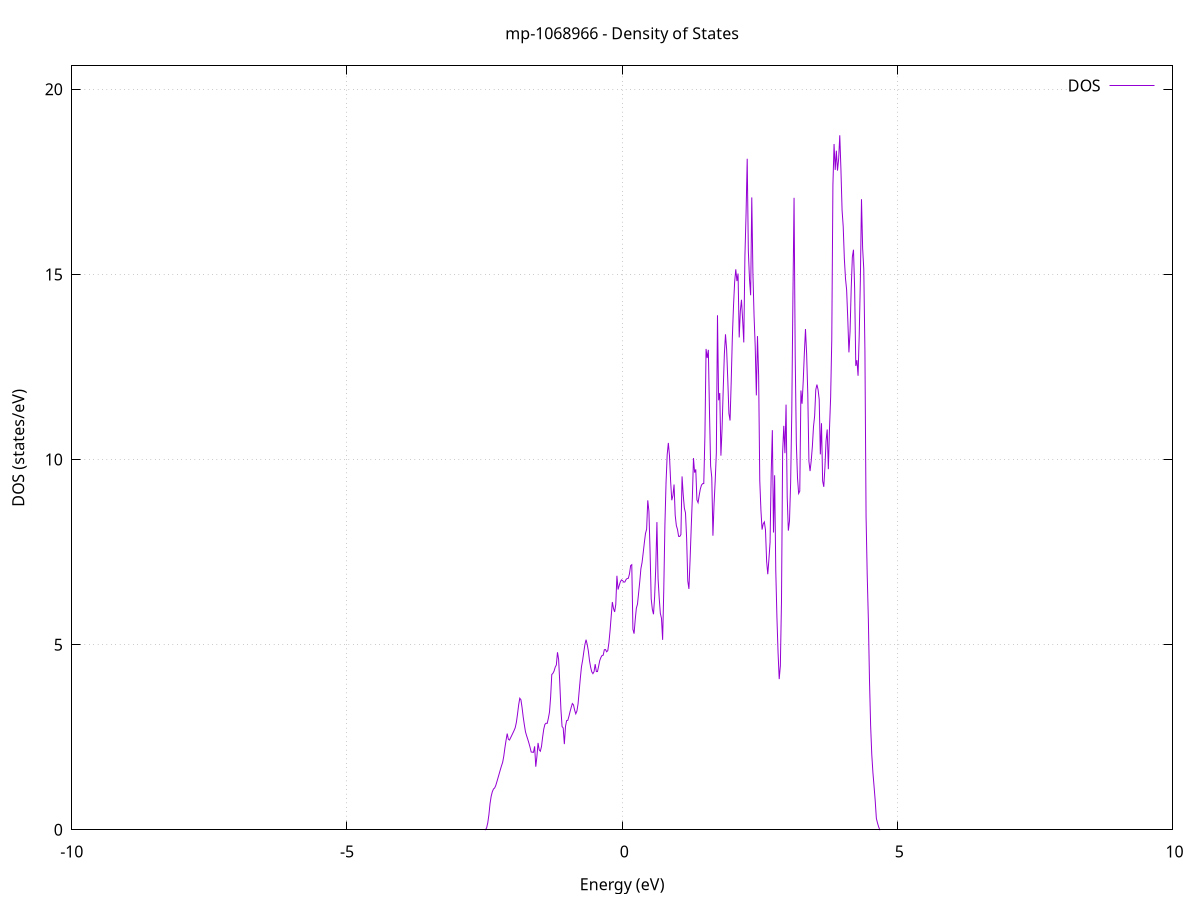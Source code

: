 set title 'mp-1068966 - Density of States'
set xlabel 'Energy (eV)'
set ylabel 'DOS (states/eV)'
set grid
set xrange [-10:10]
set yrange [0:20.632]
set xzeroaxis lt -1
set terminal png size 800,600
set output 'mp-1068966_dos_gnuplot.png'
plot '-' using 1:2 with lines title 'DOS'
-34.961700 0.000000
-34.940900 0.000000
-34.920200 0.000000
-34.899400 0.000000
-34.878600 0.000000
-34.857900 0.000000
-34.837100 0.000000
-34.816300 0.000000
-34.795600 0.000000
-34.774800 0.000000
-34.754000 0.000000
-34.733300 0.000000
-34.712500 0.000000
-34.691700 0.000000
-34.671000 0.000000
-34.650200 0.000000
-34.629400 0.000000
-34.608700 0.000000
-34.587900 0.000000
-34.567100 0.000000
-34.546400 0.000000
-34.525600 0.000000
-34.504800 0.000000
-34.484100 0.000000
-34.463300 0.000000
-34.442500 0.000000
-34.421800 0.000000
-34.401000 0.000000
-34.380200 0.000000
-34.359500 0.000000
-34.338700 0.000000
-34.317900 0.000000
-34.297200 0.000000
-34.276400 0.000000
-34.255600 0.000000
-34.234900 0.000000
-34.214100 0.000000
-34.193300 0.000000
-34.172600 0.000000
-34.151800 0.000000
-34.131000 0.000000
-34.110300 0.000000
-34.089500 0.000000
-34.068700 0.000000
-34.048000 0.000000
-34.027200 0.000000
-34.006400 0.000000
-33.985700 0.000000
-33.964900 0.000000
-33.944100 0.000000
-33.923400 0.000000
-33.902600 0.000000
-33.881800 0.000000
-33.861100 0.000000
-33.840300 0.000000
-33.819500 0.000000
-33.798800 0.000000
-33.778000 0.000000
-33.757200 0.000000
-33.736500 0.000000
-33.715700 0.000000
-33.694900 0.000000
-33.674200 0.000000
-33.653400 0.000000
-33.632600 0.000000
-33.611900 0.000000
-33.591100 0.000000
-33.570300 0.000000
-33.549600 0.000000
-33.528800 0.000000
-33.508000 0.000000
-33.487300 0.000000
-33.466500 0.000000
-33.445700 0.000000
-33.425000 0.000000
-33.404200 0.000000
-33.383500 0.000000
-33.362700 0.000000
-33.341900 0.000000
-33.321200 0.000000
-33.300400 0.000000
-33.279600 0.000000
-33.258900 0.000000
-33.238100 0.000000
-33.217300 0.000000
-33.196600 0.000000
-33.175800 0.000000
-33.155000 0.000000
-33.134300 0.000000
-33.113500 0.000000
-33.092700 0.000000
-33.072000 1117.664500
-33.051200 0.000000
-33.030400 0.000000
-33.009700 0.000000
-32.988900 0.000000
-32.968100 0.000000
-32.947400 0.000000
-32.926600 0.000000
-32.905800 0.000000
-32.885100 0.000000
-32.864300 0.000000
-32.843500 0.000000
-32.822800 0.000000
-32.802000 0.000000
-32.781200 0.000000
-32.760500 0.000000
-32.739700 0.000000
-32.718900 0.000000
-32.698200 0.000000
-32.677400 0.000000
-32.656600 0.000000
-32.635900 0.000000
-32.615100 0.000000
-32.594300 0.000000
-32.573600 0.000000
-32.552800 0.000000
-32.532000 0.000000
-32.511300 0.000000
-32.490500 0.000000
-32.469700 0.000000
-32.449000 0.000000
-32.428200 0.000000
-32.407400 0.000000
-32.386700 0.000000
-32.365900 0.000000
-32.345100 0.000000
-32.324400 0.000000
-32.303600 0.000000
-32.282800 0.000000
-32.262100 0.000000
-32.241300 0.000000
-32.220500 0.000000
-32.199800 0.000000
-32.179000 0.000000
-32.158200 0.000000
-32.137500 0.000000
-32.116700 0.000000
-32.095900 0.000000
-32.075200 0.000000
-32.054400 0.000000
-32.033600 0.000000
-32.012900 0.000000
-31.992100 0.000000
-31.971300 0.000000
-31.950600 0.000000
-31.929800 0.000000
-31.909000 0.000000
-31.888300 0.000000
-31.867500 0.000000
-31.846700 0.000000
-31.826000 0.000000
-31.805200 0.000000
-31.784400 0.000000
-31.763700 0.000000
-31.742900 0.000000
-31.722100 0.000000
-31.701400 0.000000
-31.680600 0.000000
-31.659800 0.000000
-31.639100 0.000000
-31.618300 0.000000
-31.597500 0.000000
-31.576800 0.000000
-31.556000 0.000000
-31.535200 0.000000
-31.514500 0.000000
-31.493700 0.000000
-31.472900 0.000000
-31.452200 0.000000
-31.431400 0.000000
-31.410600 0.000000
-31.389900 0.000000
-31.369100 0.000000
-31.348300 0.000000
-31.327600 0.000000
-31.306800 0.000000
-31.286000 0.000000
-31.265300 0.000000
-31.244500 0.000000
-31.223800 0.000000
-31.203000 0.000000
-31.182200 0.000000
-31.161500 0.000000
-31.140700 0.000000
-31.119900 0.000000
-31.099200 0.000000
-31.078400 0.000000
-31.057600 0.000000
-31.036900 0.000000
-31.016100 0.000000
-30.995300 0.000000
-30.974600 0.000000
-30.953800 0.000000
-30.933000 0.000000
-30.912300 0.000000
-30.891500 0.000000
-30.870700 0.000000
-30.850000 0.000000
-30.829200 0.000000
-30.808400 0.000000
-30.787700 0.000000
-30.766900 0.000000
-30.746100 0.000000
-30.725400 0.000000
-30.704600 0.000000
-30.683800 0.000000
-30.663100 0.000000
-30.642300 0.000000
-30.621500 0.000000
-30.600800 0.000000
-30.580000 0.000000
-30.559200 0.000000
-30.538500 0.000000
-30.517700 0.000000
-30.496900 0.000000
-30.476200 0.000000
-30.455400 0.000000
-30.434600 0.000000
-30.413900 0.000000
-30.393100 0.000000
-30.372300 0.000000
-30.351600 0.000000
-30.330800 0.000000
-30.310000 0.000000
-30.289300 0.000000
-30.268500 0.000000
-30.247700 0.000000
-30.227000 0.000000
-30.206200 0.000000
-30.185400 0.000000
-30.164700 0.000000
-30.143900 0.000000
-30.123100 0.000000
-30.102400 0.000000
-30.081600 0.000000
-30.060800 0.000000
-30.040100 0.000000
-30.019300 0.000000
-29.998500 0.000000
-29.977800 0.000000
-29.957000 0.000000
-29.936200 0.000000
-29.915500 0.000000
-29.894700 0.000000
-29.873900 0.000000
-29.853200 0.000000
-29.832400 0.000000
-29.811600 0.000000
-29.790900 0.000000
-29.770100 0.000000
-29.749300 0.000000
-29.728600 0.000000
-29.707800 0.000000
-29.687000 0.000000
-29.666300 0.000000
-29.645500 0.000000
-29.624700 0.000000
-29.604000 0.000000
-29.583200 0.000000
-29.562400 0.000000
-29.541700 0.000000
-29.520900 0.000000
-29.500100 0.000000
-29.479400 0.000000
-29.458600 0.000000
-29.437800 0.000000
-29.417100 0.000000
-29.396300 0.000000
-29.375500 0.000000
-29.354800 0.000000
-29.334000 0.000000
-29.313200 0.000000
-29.292500 0.000000
-29.271700 0.000000
-29.250900 0.000000
-29.230200 0.000000
-29.209400 0.000000
-29.188600 0.000000
-29.167900 0.000000
-29.147100 0.000000
-29.126400 0.000000
-29.105600 0.000000
-29.084800 0.000000
-29.064100 0.000000
-29.043300 0.000000
-29.022500 0.000000
-29.001800 0.000000
-28.981000 0.000000
-28.960200 0.000000
-28.939500 0.000000
-28.918700 0.000000
-28.897900 0.000000
-28.877200 0.000000
-28.856400 0.000000
-28.835600 0.000000
-28.814900 0.000000
-28.794100 0.000000
-28.773300 0.000000
-28.752600 0.000000
-28.731800 0.000000
-28.711000 0.000000
-28.690300 0.000000
-28.669500 0.000000
-28.648700 0.000000
-28.628000 0.000000
-28.607200 0.000000
-28.586400 0.000000
-28.565700 0.000000
-28.544900 0.000000
-28.524100 0.000000
-28.503400 0.000000
-28.482600 0.000000
-28.461800 0.000000
-28.441100 0.000000
-28.420300 0.000000
-28.399500 0.000000
-28.378800 0.000000
-28.358000 0.000000
-28.337200 0.000000
-28.316500 0.000000
-28.295700 0.000000
-28.274900 0.000000
-28.254200 0.000000
-28.233400 0.000000
-28.212600 0.000000
-28.191900 0.000000
-28.171100 0.000000
-28.150300 0.000000
-28.129600 0.000000
-28.108800 0.000000
-28.088000 0.000000
-28.067300 0.000000
-28.046500 0.000000
-28.025700 0.000000
-28.005000 0.000000
-27.984200 0.000000
-27.963400 0.000000
-27.942700 0.000000
-27.921900 0.000000
-27.901100 0.000000
-27.880400 0.000000
-27.859600 0.000000
-27.838800 0.000000
-27.818100 0.000000
-27.797300 0.000000
-27.776500 0.000000
-27.755800 0.000000
-27.735000 0.000000
-27.714200 0.000000
-27.693500 0.000000
-27.672700 0.000000
-27.651900 0.000000
-27.631200 0.000000
-27.610400 0.000000
-27.589600 0.000000
-27.568900 0.000000
-27.548100 0.000000
-27.527300 0.000000
-27.506600 0.000000
-27.485800 0.000000
-27.465000 0.000000
-27.444300 0.000000
-27.423500 0.000000
-27.402700 0.000000
-27.382000 0.000000
-27.361200 0.000000
-27.340400 0.000000
-27.319700 0.000000
-27.298900 0.000000
-27.278100 0.000000
-27.257400 0.000000
-27.236600 0.000000
-27.215800 0.000000
-27.195100 0.000000
-27.174300 0.000000
-27.153500 0.000000
-27.132800 0.000000
-27.112000 0.000000
-27.091200 0.000000
-27.070500 0.000000
-27.049700 0.000000
-27.028900 0.000000
-27.008200 0.000000
-26.987400 0.000000
-26.966700 0.000000
-26.945900 0.000000
-26.925100 0.000000
-26.904400 0.000000
-26.883600 0.000000
-26.862800 0.000000
-26.842100 0.000000
-26.821300 0.000000
-26.800500 0.000000
-26.779800 0.000000
-26.759000 0.000000
-26.738200 0.000000
-26.717500 0.000000
-26.696700 0.000000
-26.675900 0.000000
-26.655200 0.000000
-26.634400 0.000000
-26.613600 0.000000
-26.592900 0.000000
-26.572100 0.000000
-26.551300 0.000000
-26.530600 0.000000
-26.509800 0.000000
-26.489000 0.000000
-26.468300 0.000000
-26.447500 0.000000
-26.426700 0.000000
-26.406000 0.000000
-26.385200 0.000000
-26.364400 0.000000
-26.343700 0.000000
-26.322900 0.000000
-26.302100 0.000000
-26.281400 0.000000
-26.260600 0.000000
-26.239800 0.000000
-26.219100 0.000000
-26.198300 0.000000
-26.177500 0.000000
-26.156800 0.000000
-26.136000 0.000000
-26.115200 0.000000
-26.094500 0.000000
-26.073700 0.000000
-26.052900 0.000000
-26.032200 0.000000
-26.011400 0.000000
-25.990600 0.000000
-25.969900 0.000000
-25.949100 0.000000
-25.928300 0.000000
-25.907600 0.000000
-25.886800 0.000000
-25.866000 0.000000
-25.845300 0.000000
-25.824500 0.000000
-25.803700 0.000000
-25.783000 0.000000
-25.762200 0.000000
-25.741400 0.000000
-25.720700 0.000000
-25.699900 0.000000
-25.679100 0.000000
-25.658400 0.000000
-25.637600 0.000000
-25.616800 0.000000
-25.596100 0.000000
-25.575300 0.000000
-25.554500 0.000000
-25.533800 0.000000
-25.513000 0.000000
-25.492200 0.000000
-25.471500 0.000000
-25.450700 0.000000
-25.429900 0.000000
-25.409200 0.000000
-25.388400 0.000000
-25.367600 0.000000
-25.346900 0.000000
-25.326100 0.000000
-25.305300 0.000000
-25.284600 0.000000
-25.263800 0.000000
-25.243000 0.000000
-25.222300 0.000000
-25.201500 0.000000
-25.180700 0.000000
-25.160000 0.000000
-25.139200 0.000000
-25.118400 0.000000
-25.097700 0.000000
-25.076900 0.000000
-25.056100 0.000000
-25.035400 0.000000
-25.014600 0.000000
-24.993800 0.000000
-24.973100 0.000000
-24.952300 0.000000
-24.931500 0.000000
-24.910800 0.000000
-24.890000 0.000000
-24.869300 0.000000
-24.848500 0.000000
-24.827700 0.000000
-24.807000 0.000000
-24.786200 0.000000
-24.765400 0.000000
-24.744700 0.000000
-24.723900 0.000000
-24.703100 0.000000
-24.682400 0.000000
-24.661600 0.000000
-24.640800 0.000000
-24.620100 0.000000
-24.599300 0.000000
-24.578500 0.000000
-24.557800 0.000000
-24.537000 0.000000
-24.516200 0.000000
-24.495500 0.000000
-24.474700 0.000000
-24.453900 0.000000
-24.433200 0.000000
-24.412400 0.000000
-24.391600 0.000000
-24.370900 0.000000
-24.350100 0.000000
-24.329300 0.000000
-24.308600 0.000000
-24.287800 0.000000
-24.267000 0.000000
-24.246300 0.000000
-24.225500 0.000000
-24.204700 0.000000
-24.184000 0.000000
-24.163200 0.000000
-24.142400 0.000000
-24.121700 0.000000
-24.100900 0.000000
-24.080100 0.000000
-24.059400 0.000000
-24.038600 0.000000
-24.017800 0.000000
-23.997100 0.000000
-23.976300 0.000000
-23.955500 0.000000
-23.934800 0.000000
-23.914000 0.000000
-23.893200 0.000000
-23.872500 0.000000
-23.851700 0.000000
-23.830900 0.000000
-23.810200 0.000000
-23.789400 0.000000
-23.768600 0.000000
-23.747900 0.000000
-23.727100 0.000000
-23.706300 0.000000
-23.685600 0.000000
-23.664800 0.000000
-23.644000 0.000000
-23.623300 0.000000
-23.602500 0.000000
-23.581700 0.000000
-23.561000 0.000000
-23.540200 0.000000
-23.519400 0.000000
-23.498700 0.000000
-23.477900 0.000000
-23.457100 0.000000
-23.436400 0.000000
-23.415600 0.000000
-23.394800 0.000000
-23.374100 0.000000
-23.353300 0.000000
-23.332500 0.000000
-23.311800 0.000000
-23.291000 0.000000
-23.270200 0.000000
-23.249500 0.000000
-23.228700 0.000000
-23.207900 0.000000
-23.187200 0.000000
-23.166400 0.000000
-23.145600 0.000000
-23.124900 0.000000
-23.104100 0.000000
-23.083300 0.000000
-23.062600 0.000000
-23.041800 0.000000
-23.021000 0.000000
-23.000300 0.000000
-22.979500 0.000000
-22.958700 0.000000
-22.938000 0.000000
-22.917200 0.000000
-22.896400 0.000000
-22.875700 0.000000
-22.854900 0.000000
-22.834100 0.000000
-22.813400 0.000000
-22.792600 0.000000
-22.771900 0.000000
-22.751100 0.000000
-22.730300 0.000000
-22.709600 0.000000
-22.688800 0.000000
-22.668000 0.000000
-22.647300 0.000000
-22.626500 0.000000
-22.605700 0.000000
-22.585000 0.000000
-22.564200 0.000000
-22.543400 0.000000
-22.522700 0.000000
-22.501900 0.000000
-22.481100 0.000000
-22.460400 0.000000
-22.439600 0.000000
-22.418800 0.000000
-22.398100 0.000000
-22.377300 0.000000
-22.356500 0.000000
-22.335800 0.000000
-22.315000 0.000000
-22.294200 0.000000
-22.273500 0.000000
-22.252700 0.000000
-22.231900 0.000000
-22.211200 0.000000
-22.190400 0.000000
-22.169600 0.000000
-22.148900 0.000000
-22.128100 0.000000
-22.107300 0.000000
-22.086600 0.000000
-22.065800 0.000000
-22.045000 0.000000
-22.024300 0.000000
-22.003500 0.000000
-21.982700 0.000000
-21.962000 0.000000
-21.941200 0.000000
-21.920400 0.000000
-21.899700 0.000000
-21.878900 0.000000
-21.858100 0.000000
-21.837400 0.000000
-21.816600 0.000000
-21.795800 0.000000
-21.775100 0.000000
-21.754300 0.000000
-21.733500 0.000000
-21.712800 0.000000
-21.692000 0.000000
-21.671200 0.000000
-21.650500 0.000000
-21.629700 0.000000
-21.608900 0.000000
-21.588200 0.000000
-21.567400 0.000000
-21.546600 0.000000
-21.525900 0.000000
-21.505100 0.000000
-21.484300 0.000000
-21.463600 0.000000
-21.442800 0.000000
-21.422000 0.000000
-21.401300 0.000000
-21.380500 0.000000
-21.359700 0.000000
-21.339000 0.000000
-21.318200 0.000000
-21.297400 0.000000
-21.276700 0.000000
-21.255900 0.000000
-21.235100 0.000000
-21.214400 0.000000
-21.193600 0.000000
-21.172800 0.000000
-21.152100 0.000000
-21.131300 0.000000
-21.110500 0.000000
-21.089800 0.000000
-21.069000 0.000000
-21.048200 0.000000
-21.027500 0.000000
-21.006700 0.000000
-20.985900 0.000000
-20.965200 0.000000
-20.944400 0.000000
-20.923600 0.000000
-20.902900 0.000000
-20.882100 0.000000
-20.861300 0.000000
-20.840600 0.000000
-20.819800 0.000000
-20.799000 0.000000
-20.778300 0.000000
-20.757500 0.000000
-20.736700 0.000000
-20.716000 0.000000
-20.695200 0.000000
-20.674400 0.000000
-20.653700 0.000000
-20.632900 0.000000
-20.612200 0.000000
-20.591400 0.000000
-20.570600 0.000000
-20.549900 0.000000
-20.529100 0.000000
-20.508300 0.000000
-20.487600 0.000000
-20.466800 0.000000
-20.446000 0.000000
-20.425300 0.000000
-20.404500 0.000000
-20.383700 0.000000
-20.363000 0.000000
-20.342200 0.000000
-20.321400 0.000000
-20.300700 0.000000
-20.279900 0.000000
-20.259100 0.000000
-20.238400 0.000000
-20.217600 0.000000
-20.196800 0.000000
-20.176100 0.000000
-20.155300 0.000000
-20.134500 0.000000
-20.113800 0.000000
-20.093000 0.000000
-20.072200 0.000000
-20.051500 0.000000
-20.030700 0.000000
-20.009900 0.000000
-19.989200 0.000000
-19.968400 0.000000
-19.947600 0.000000
-19.926900 0.000000
-19.906100 0.000000
-19.885300 0.000000
-19.864600 0.000000
-19.843800 0.000000
-19.823000 0.000000
-19.802300 0.000000
-19.781500 0.000000
-19.760700 0.000000
-19.740000 0.000000
-19.719200 0.000000
-19.698400 0.000000
-19.677700 0.000000
-19.656900 0.000000
-19.636100 0.000000
-19.615400 0.000000
-19.594600 0.000000
-19.573800 0.000000
-19.553100 0.000000
-19.532300 0.000000
-19.511500 0.000000
-19.490800 0.000000
-19.470000 0.000000
-19.449200 0.000000
-19.428500 0.000000
-19.407700 0.000000
-19.386900 0.000000
-19.366200 0.000000
-19.345400 0.000000
-19.324600 0.000000
-19.303900 0.000000
-19.283100 0.000000
-19.262300 0.000000
-19.241600 0.000000
-19.220800 0.000000
-19.200000 0.000000
-19.179300 0.000000
-19.158500 0.000000
-19.137700 0.000000
-19.117000 0.000000
-19.096200 0.000000
-19.075400 0.000000
-19.054700 0.000000
-19.033900 0.000000
-19.013100 0.000000
-18.992400 0.000000
-18.971600 0.000000
-18.950800 0.000000
-18.930100 0.000000
-18.909300 0.000000
-18.888500 0.000000
-18.867800 0.000000
-18.847000 0.000000
-18.826200 0.000000
-18.805500 0.000000
-18.784700 0.000000
-18.763900 0.000000
-18.743200 0.000000
-18.722400 0.000000
-18.701600 0.000000
-18.680900 0.000000
-18.660100 0.000000
-18.639300 0.000000
-18.618600 0.000000
-18.597800 0.000000
-18.577000 0.000000
-18.556300 0.000000
-18.535500 0.000000
-18.514800 0.000000
-18.494000 0.000000
-18.473200 0.000000
-18.452500 0.000000
-18.431700 0.000000
-18.410900 0.000000
-18.390200 0.000000
-18.369400 0.000000
-18.348600 0.000000
-18.327900 0.000000
-18.307100 0.000000
-18.286300 0.000000
-18.265600 0.000000
-18.244800 0.000000
-18.224000 0.000000
-18.203300 0.000000
-18.182500 0.000000
-18.161700 0.000000
-18.141000 0.000000
-18.120200 0.000000
-18.099400 0.000000
-18.078700 0.000000
-18.057900 0.000000
-18.037100 0.000000
-18.016400 0.000000
-17.995600 0.000000
-17.974800 0.000000
-17.954100 0.000000
-17.933300 0.000000
-17.912500 0.000000
-17.891800 0.000000
-17.871000 0.000000
-17.850200 0.000000
-17.829500 0.000000
-17.808700 0.000000
-17.787900 0.000000
-17.767200 0.000000
-17.746400 0.000000
-17.725600 0.000000
-17.704900 0.000000
-17.684100 0.000000
-17.663300 0.000000
-17.642600 0.000000
-17.621800 0.000000
-17.601000 0.000000
-17.580300 0.000000
-17.559500 0.000000
-17.538700 0.000000
-17.518000 0.000000
-17.497200 0.000000
-17.476400 0.000000
-17.455700 0.000000
-17.434900 0.000000
-17.414100 0.000000
-17.393400 0.000000
-17.372600 0.000000
-17.351800 0.000000
-17.331100 0.000000
-17.310300 0.000000
-17.289500 0.000000
-17.268800 0.000000
-17.248000 0.000000
-17.227200 0.000000
-17.206500 0.000000
-17.185700 0.000000
-17.164900 0.000000
-17.144200 0.000000
-17.123400 0.000000
-17.102600 0.000000
-17.081900 0.000000
-17.061100 0.000000
-17.040300 0.000000
-17.019600 0.000000
-16.998800 0.000000
-16.978000 0.000000
-16.957300 0.000000
-16.936500 0.000000
-16.915700 0.000000
-16.895000 0.000000
-16.874200 0.000000
-16.853400 0.000000
-16.832700 0.000000
-16.811900 0.000000
-16.791100 0.000000
-16.770400 0.000000
-16.749600 0.000000
-16.728800 0.000000
-16.708100 0.000000
-16.687300 0.000000
-16.666500 0.000000
-16.645800 0.000000
-16.625000 134.107000
-16.604200 296.123100
-16.583500 483.438800
-16.562700 303.574200
-16.541900 0.000000
-16.521200 0.000000
-16.500400 0.000000
-16.479600 0.000000
-16.458900 0.000000
-16.438100 0.000000
-16.417300 0.000000
-16.396600 0.000000
-16.375800 0.000000
-16.355100 0.000000
-16.334300 0.000000
-16.313500 0.000000
-16.292800 0.000000
-16.272000 0.000000
-16.251200 0.000000
-16.230500 0.000000
-16.209700 0.000000
-16.188900 0.000000
-16.168200 0.000000
-16.147400 0.000000
-16.126600 0.000000
-16.105900 0.000000
-16.085100 0.000000
-16.064300 0.000000
-16.043600 0.000000
-16.022800 0.000000
-16.002000 0.000000
-15.981300 0.000000
-15.960500 0.000000
-15.939700 0.000000
-15.919000 0.000000
-15.898200 0.000000
-15.877400 0.000000
-15.856700 0.000000
-15.835900 0.000000
-15.815100 0.000000
-15.794400 0.000000
-15.773600 0.000000
-15.752800 0.000000
-15.732100 0.000000
-15.711300 0.000000
-15.690500 0.000000
-15.669800 0.000000
-15.649000 0.000000
-15.628200 0.000000
-15.607500 0.000000
-15.586700 0.000000
-15.565900 0.000000
-15.545200 0.000000
-15.524400 0.000000
-15.503600 0.000000
-15.482900 0.000000
-15.462100 0.000000
-15.441300 0.000000
-15.420600 0.000000
-15.399800 0.000000
-15.379000 0.000000
-15.358300 0.000000
-15.337500 0.000000
-15.316700 0.000000
-15.296000 0.000000
-15.275200 0.000000
-15.254400 0.000000
-15.233700 0.000000
-15.212900 0.000000
-15.192100 0.000000
-15.171400 0.000000
-15.150600 0.000000
-15.129800 0.000000
-15.109100 0.000000
-15.088300 0.000000
-15.067500 0.000000
-15.046800 0.000000
-15.026000 0.000000
-15.005200 0.000000
-14.984500 0.000000
-14.963700 0.000000
-14.942900 0.000000
-14.922200 0.000000
-14.901400 0.000000
-14.880600 0.000000
-14.859900 0.000000
-14.839100 0.000000
-14.818300 0.000000
-14.797600 0.000000
-14.776800 0.000000
-14.756000 0.000000
-14.735300 0.000000
-14.714500 0.000000
-14.693700 0.000000
-14.673000 0.000000
-14.652200 0.000000
-14.631400 0.000000
-14.610700 0.000000
-14.589900 0.000000
-14.569100 0.000000
-14.548400 0.000000
-14.527600 0.000000
-14.506800 0.000000
-14.486100 0.000000
-14.465300 0.000000
-14.444500 0.000000
-14.423800 0.000000
-14.403000 0.000000
-14.382200 0.000000
-14.361500 0.000000
-14.340700 0.000000
-14.319900 0.000000
-14.299200 0.000000
-14.278400 0.000000
-14.257700 0.000000
-14.236900 0.000000
-14.216100 0.000000
-14.195400 0.000000
-14.174600 0.000000
-14.153800 0.000000
-14.133100 0.000000
-14.112300 0.000000
-14.091500 0.000000
-14.070800 0.000000
-14.050000 0.000000
-14.029200 0.000000
-14.008500 0.000000
-13.987700 0.000000
-13.966900 0.000000
-13.946200 0.000000
-13.925400 0.000000
-13.904600 0.000000
-13.883900 0.000000
-13.863100 0.000000
-13.842300 0.000000
-13.821600 0.000000
-13.800800 0.000000
-13.780000 0.000000
-13.759300 0.000000
-13.738500 0.000000
-13.717700 0.000000
-13.697000 0.000000
-13.676200 0.000000
-13.655400 0.000000
-13.634700 0.000000
-13.613900 0.000000
-13.593100 0.000000
-13.572400 0.000000
-13.551600 0.000000
-13.530800 0.000000
-13.510100 0.000000
-13.489300 0.000000
-13.468500 0.000000
-13.447800 0.000000
-13.427000 0.000000
-13.406200 0.000000
-13.385500 0.000000
-13.364700 0.000000
-13.343900 0.000000
-13.323200 0.000000
-13.302400 0.000000
-13.281600 0.000000
-13.260900 0.000000
-13.240100 0.000000
-13.219300 0.000000
-13.198600 0.000000
-13.177800 0.000000
-13.157000 0.000000
-13.136300 0.000000
-13.115500 0.000000
-13.094700 0.000000
-13.074000 0.000000
-13.053200 0.000000
-13.032400 0.000000
-13.011700 0.000000
-12.990900 0.000000
-12.970100 0.000000
-12.949400 0.000000
-12.928600 0.000000
-12.907800 0.000000
-12.887100 0.000000
-12.866300 0.000000
-12.845500 0.000000
-12.824800 0.000000
-12.804000 0.000000
-12.783200 0.000000
-12.762500 0.000000
-12.741700 0.000000
-12.720900 0.000000
-12.700200 0.000000
-12.679400 0.000000
-12.658600 0.000000
-12.637900 0.000000
-12.617100 0.000000
-12.596300 0.000000
-12.575600 0.000000
-12.554800 0.000000
-12.534000 0.000000
-12.513300 0.000000
-12.492500 0.000000
-12.471700 0.000000
-12.451000 0.000000
-12.430200 0.000000
-12.409400 0.000000
-12.388700 0.000000
-12.367900 0.000000
-12.347100 0.000000
-12.326400 0.000000
-12.305600 0.000000
-12.284800 0.000000
-12.264100 0.000000
-12.243300 0.000000
-12.222500 0.000000
-12.201800 0.000000
-12.181000 0.000000
-12.160300 0.000000
-12.139500 0.000000
-12.118700 0.000000
-12.098000 0.000000
-12.077200 0.000000
-12.056400 0.000000
-12.035700 0.000000
-12.014900 0.000000
-11.994100 0.000000
-11.973400 0.000000
-11.952600 0.000000
-11.931800 0.000000
-11.911100 0.000000
-11.890300 0.000000
-11.869500 0.000000
-11.848800 0.000000
-11.828000 0.000000
-11.807200 0.000000
-11.786500 0.000000
-11.765700 0.000000
-11.744900 0.000000
-11.724200 0.000000
-11.703400 0.000000
-11.682600 0.000000
-11.661900 0.000000
-11.641100 0.000000
-11.620300 0.000000
-11.599600 0.000000
-11.578800 0.000000
-11.558000 0.000000
-11.537300 0.000000
-11.516500 0.000000
-11.495700 0.000000
-11.475000 0.000000
-11.454200 0.000000
-11.433400 0.000000
-11.412700 0.000000
-11.391900 0.000000
-11.371100 0.000000
-11.350400 0.000000
-11.329600 0.000000
-11.308800 0.000000
-11.288100 0.000000
-11.267300 0.000000
-11.246500 0.000000
-11.225800 0.000000
-11.205000 0.000000
-11.184200 0.000000
-11.163500 0.000000
-11.142700 0.000000
-11.121900 0.000000
-11.101200 0.000000
-11.080400 0.000000
-11.059600 0.000000
-11.038900 0.000000
-11.018100 0.000000
-10.997300 0.000000
-10.976600 0.000000
-10.955800 0.000000
-10.935000 0.000000
-10.914300 0.000000
-10.893500 0.000000
-10.872700 0.000000
-10.852000 0.000000
-10.831200 0.000000
-10.810400 0.000000
-10.789700 0.000000
-10.768900 0.000000
-10.748100 0.000000
-10.727400 0.000000
-10.706600 0.000000
-10.685800 0.000000
-10.665100 0.000000
-10.644300 0.000000
-10.623500 0.000000
-10.602800 0.000000
-10.582000 0.000000
-10.561200 0.000000
-10.540500 0.000000
-10.519700 0.000000
-10.498900 0.000000
-10.478200 0.000000
-10.457400 0.000000
-10.436600 0.000000
-10.415900 0.000000
-10.395100 0.000000
-10.374300 0.000000
-10.353600 0.000000
-10.332800 0.000000
-10.312000 0.000000
-10.291300 0.000000
-10.270500 0.000000
-10.249700 0.000000
-10.229000 0.000000
-10.208200 0.000000
-10.187400 0.000000
-10.166700 0.000000
-10.145900 0.000000
-10.125100 0.000000
-10.104400 0.000000
-10.083600 0.000000
-10.062800 0.000000
-10.042100 0.000000
-10.021300 0.000000
-10.000600 0.000000
-9.979800 0.000000
-9.959000 0.000000
-9.938300 0.000000
-9.917500 0.000000
-9.896700 0.000000
-9.876000 0.000000
-9.855200 0.000000
-9.834400 0.000000
-9.813700 0.000000
-9.792900 0.000000
-9.772100 0.000000
-9.751400 0.000000
-9.730600 0.000000
-9.709800 0.000000
-9.689100 0.000000
-9.668300 0.000000
-9.647500 0.000000
-9.626800 0.000000
-9.606000 0.000000
-9.585200 0.000000
-9.564500 0.000000
-9.543700 0.000000
-9.522900 0.000000
-9.502200 0.000000
-9.481400 0.000000
-9.460600 0.000000
-9.439900 0.000000
-9.419100 0.000000
-9.398300 0.000000
-9.377600 0.000000
-9.356800 0.000000
-9.336000 0.000000
-9.315300 0.000000
-9.294500 0.000000
-9.273700 0.000000
-9.253000 0.000000
-9.232200 0.000000
-9.211400 0.000000
-9.190700 0.000000
-9.169900 0.000000
-9.149100 0.000000
-9.128400 0.000000
-9.107600 0.000000
-9.086800 0.000000
-9.066100 0.000000
-9.045300 0.000000
-9.024500 0.000000
-9.003800 0.000000
-8.983000 0.000000
-8.962200 0.000000
-8.941500 0.000000
-8.920700 0.000000
-8.899900 0.000000
-8.879200 0.000000
-8.858400 0.000000
-8.837600 0.000000
-8.816900 0.000000
-8.796100 0.000000
-8.775300 0.000000
-8.754600 0.000000
-8.733800 0.000000
-8.713000 0.000000
-8.692300 0.000000
-8.671500 0.000000
-8.650700 0.000000
-8.630000 0.000000
-8.609200 0.000000
-8.588400 0.000000
-8.567700 0.000000
-8.546900 0.000000
-8.526100 0.000000
-8.505400 0.000000
-8.484600 0.000000
-8.463800 0.000000
-8.443100 0.000000
-8.422300 0.000000
-8.401500 0.000000
-8.380800 0.000000
-8.360000 0.000000
-8.339200 0.000000
-8.318500 0.000000
-8.297700 0.000000
-8.276900 0.000000
-8.256200 0.000000
-8.235400 0.000000
-8.214600 0.000000
-8.193900 0.000000
-8.173100 0.000000
-8.152300 0.000000
-8.131600 0.000000
-8.110800 0.000000
-8.090000 0.000000
-8.069300 0.000000
-8.048500 0.000000
-8.027700 0.000000
-8.007000 0.000000
-7.986200 0.000000
-7.965400 0.000000
-7.944700 0.000000
-7.923900 0.000000
-7.903200 0.000000
-7.882400 0.000000
-7.861600 0.000000
-7.840900 0.000000
-7.820100 0.000000
-7.799300 0.000000
-7.778600 0.000000
-7.757800 0.000000
-7.737000 0.000000
-7.716300 0.000000
-7.695500 0.000000
-7.674700 0.000000
-7.654000 0.000000
-7.633200 0.000000
-7.612400 0.000000
-7.591700 0.000000
-7.570900 0.000000
-7.550100 0.000000
-7.529400 0.000000
-7.508600 0.000000
-7.487800 0.000000
-7.467100 0.000000
-7.446300 0.000000
-7.425500 0.000000
-7.404800 0.000000
-7.384000 0.000000
-7.363200 0.000000
-7.342500 0.000000
-7.321700 0.000000
-7.300900 0.000000
-7.280200 0.000000
-7.259400 0.000000
-7.238600 0.000000
-7.217900 0.000000
-7.197100 0.000000
-7.176300 0.000000
-7.155600 0.000000
-7.134800 0.000000
-7.114000 0.000000
-7.093300 0.000000
-7.072500 0.000000
-7.051700 0.000000
-7.031000 0.000000
-7.010200 0.000000
-6.989400 0.000000
-6.968700 0.000000
-6.947900 0.000000
-6.927100 0.000000
-6.906400 0.000000
-6.885600 0.000000
-6.864800 0.000000
-6.844100 0.000000
-6.823300 0.000000
-6.802500 0.000000
-6.781800 0.000000
-6.761000 0.000000
-6.740200 0.000000
-6.719500 0.000000
-6.698700 0.000000
-6.677900 0.000000
-6.657200 0.000000
-6.636400 0.000000
-6.615600 0.000000
-6.594900 0.000000
-6.574100 0.000000
-6.553300 0.000000
-6.532600 0.000000
-6.511800 0.000000
-6.491000 0.000000
-6.470300 0.000000
-6.449500 0.000000
-6.428700 0.000000
-6.408000 0.000000
-6.387200 0.000000
-6.366400 0.000000
-6.345700 0.000000
-6.324900 0.000000
-6.304100 0.000000
-6.283400 0.000000
-6.262600 0.000000
-6.241800 0.000000
-6.221100 0.000000
-6.200300 0.000000
-6.179500 0.000000
-6.158800 0.000000
-6.138000 0.000000
-6.117200 0.000000
-6.096500 0.000000
-6.075700 0.000000
-6.054900 0.000000
-6.034200 0.000000
-6.013400 0.000000
-5.992600 0.000000
-5.971900 0.000000
-5.951100 0.000000
-5.930300 0.000000
-5.909600 0.000000
-5.888800 0.000000
-5.868000 0.000000
-5.847300 0.000000
-5.826500 0.000000
-5.805700 0.000000
-5.785000 0.000000
-5.764200 0.000000
-5.743500 0.000000
-5.722700 0.000000
-5.701900 0.000000
-5.681200 0.000000
-5.660400 0.000000
-5.639600 0.000000
-5.618900 0.000000
-5.598100 0.000000
-5.577300 0.000000
-5.556600 0.000000
-5.535800 0.000000
-5.515000 0.000000
-5.494300 0.000000
-5.473500 0.000000
-5.452700 0.000000
-5.432000 0.000000
-5.411200 0.000000
-5.390400 0.000000
-5.369700 0.000000
-5.348900 0.000000
-5.328100 0.000000
-5.307400 0.000000
-5.286600 0.000000
-5.265800 0.000000
-5.245100 0.000000
-5.224300 0.000000
-5.203500 0.000000
-5.182800 0.000000
-5.162000 0.000000
-5.141200 0.000000
-5.120500 0.000000
-5.099700 0.000000
-5.078900 0.000000
-5.058200 0.000000
-5.037400 0.000000
-5.016600 0.000000
-4.995900 0.000000
-4.975100 0.000000
-4.954300 0.000000
-4.933600 0.000000
-4.912800 0.000000
-4.892000 0.000000
-4.871300 0.000000
-4.850500 0.000000
-4.829700 0.000000
-4.809000 0.000000
-4.788200 0.000000
-4.767400 0.000000
-4.746700 0.000000
-4.725900 0.000000
-4.705100 0.000000
-4.684400 0.000000
-4.663600 0.000000
-4.642800 0.000000
-4.622100 0.000000
-4.601300 0.000000
-4.580500 0.000000
-4.559800 0.000000
-4.539000 0.000000
-4.518200 0.000000
-4.497500 0.000000
-4.476700 0.000000
-4.455900 0.000000
-4.435200 0.000000
-4.414400 0.000000
-4.393600 0.000000
-4.372900 0.000000
-4.352100 0.000000
-4.331300 0.000000
-4.310600 0.000000
-4.289800 0.000000
-4.269000 0.000000
-4.248300 0.000000
-4.227500 0.000000
-4.206700 0.000000
-4.186000 0.000000
-4.165200 0.000000
-4.144400 0.000000
-4.123700 0.000000
-4.102900 0.000000
-4.082100 0.000000
-4.061400 0.000000
-4.040600 0.000000
-4.019800 0.000000
-3.999100 0.000000
-3.978300 0.000000
-3.957500 0.000000
-3.936800 0.000000
-3.916000 0.000000
-3.895200 0.000000
-3.874500 0.000000
-3.853700 0.000000
-3.832900 0.000000
-3.812200 0.000000
-3.791400 0.000000
-3.770600 0.000000
-3.749900 0.000000
-3.729100 0.000000
-3.708300 0.000000
-3.687600 0.000000
-3.666800 0.000000
-3.646100 0.000000
-3.625300 0.000000
-3.604500 0.000000
-3.583800 0.000000
-3.563000 0.000000
-3.542200 0.000000
-3.521500 0.000000
-3.500700 0.000000
-3.479900 0.000000
-3.459200 0.000000
-3.438400 0.000000
-3.417600 0.000000
-3.396900 0.000000
-3.376100 0.000000
-3.355300 0.000000
-3.334600 0.000000
-3.313800 0.000000
-3.293000 0.000000
-3.272300 0.000000
-3.251500 0.000000
-3.230700 0.000000
-3.210000 0.000000
-3.189200 0.000000
-3.168400 0.000000
-3.147700 0.000000
-3.126900 0.000000
-3.106100 0.000000
-3.085400 0.000000
-3.064600 0.000000
-3.043800 0.000000
-3.023100 0.000000
-3.002300 0.000000
-2.981500 0.000000
-2.960800 0.000000
-2.940000 0.000000
-2.919200 0.000000
-2.898500 0.000000
-2.877700 0.000000
-2.856900 0.000000
-2.836200 0.000000
-2.815400 0.000000
-2.794600 0.000000
-2.773900 0.000000
-2.753100 0.000000
-2.732300 0.000000
-2.711600 0.000000
-2.690800 0.000000
-2.670000 0.000000
-2.649300 0.000000
-2.628500 0.000000
-2.607700 0.000000
-2.587000 0.000000
-2.566200 0.000000
-2.545400 0.000000
-2.524700 0.000000
-2.503900 0.000000
-2.483100 0.000500
-2.462400 0.052000
-2.441600 0.188200
-2.420800 0.409200
-2.400100 0.709100
-2.379300 0.908200
-2.358500 1.028000
-2.337800 1.101300
-2.317000 1.128200
-2.296200 1.196100
-2.275500 1.300000
-2.254700 1.406700
-2.233900 1.514700
-2.213200 1.622300
-2.192400 1.726400
-2.171600 1.818300
-2.150900 1.985800
-2.130100 2.215700
-2.109300 2.417000
-2.088600 2.597900
-2.067800 2.445400
-2.047000 2.423300
-2.026300 2.485400
-2.005500 2.549700
-1.984700 2.614500
-1.964000 2.679700
-1.943200 2.755500
-1.922400 2.896800
-1.901700 3.116500
-1.880900 3.366900
-1.860100 3.552700
-1.839400 3.512100
-1.818600 3.303200
-1.797800 3.047100
-1.777100 2.835500
-1.756300 2.643700
-1.735500 2.538500
-1.714800 2.443900
-1.694000 2.340100
-1.673200 2.227000
-1.652500 2.099700
-1.631700 2.096100
-1.610900 2.091900
-1.590200 2.252800
-1.569400 1.703500
-1.548700 1.979300
-1.527900 2.345700
-1.507100 2.158900
-1.486400 2.121500
-1.465600 2.247300
-1.444800 2.503400
-1.424100 2.719500
-1.403300 2.847300
-1.382500 2.878000
-1.361800 2.873800
-1.341000 3.009700
-1.320200 3.177800
-1.299500 3.583700
-1.278700 4.192800
-1.257900 4.225500
-1.237200 4.285500
-1.216400 4.389700
-1.195600 4.450800
-1.174900 4.794800
-1.154100 4.599900
-1.133300 3.969900
-1.112600 3.254700
-1.091800 2.789700
-1.071000 2.748500
-1.050300 2.314700
-1.029500 2.791600
-1.008700 2.948700
-0.988000 2.955600
-0.967200 3.063500
-0.946400 3.191300
-0.925700 3.305300
-0.904900 3.409700
-0.884100 3.373700
-0.863400 3.232100
-0.842600 3.132000
-0.821800 3.206800
-0.801100 3.401300
-0.780300 3.751000
-0.759500 4.098400
-0.738800 4.404800
-0.718000 4.577100
-0.697200 4.798400
-0.676500 5.002700
-0.655700 5.132600
-0.634900 5.008000
-0.614200 4.830600
-0.593400 4.571900
-0.572600 4.389600
-0.551900 4.265500
-0.531100 4.217200
-0.510300 4.271400
-0.489600 4.473600
-0.468800 4.272800
-0.448000 4.272700
-0.427300 4.416500
-0.406500 4.571300
-0.385700 4.656100
-0.365000 4.707100
-0.344200 4.714800
-0.323400 4.863500
-0.302700 4.867800
-0.281900 4.807500
-0.261100 4.837800
-0.240400 5.051100
-0.219600 5.379200
-0.198800 5.766800
-0.178100 6.151400
-0.157300 5.977200
-0.136500 5.883000
-0.115800 6.085500
-0.095000 6.859900
-0.074200 6.488400
-0.053500 6.597200
-0.032700 6.697400
-0.011900 6.750000
0.008800 6.728800
0.029600 6.687600
0.050400 6.693000
0.071100 6.759300
0.091900 6.787000
0.112700 6.792400
0.133400 6.913800
0.154200 7.135100
0.175000 7.159600
0.195700 5.416200
0.216500 5.297000
0.237300 5.667200
0.258000 5.983100
0.278800 6.094500
0.299600 6.399200
0.320300 6.705000
0.341100 7.055100
0.361900 7.219300
0.382600 7.480100
0.403400 7.753900
0.424200 8.002600
0.444900 8.117700
0.465700 8.897600
0.486500 8.600100
0.507200 7.533100
0.528000 6.237300
0.548800 5.952100
0.569500 5.821500
0.590300 6.292900
0.611000 7.088200
0.631800 8.310700
0.652600 6.786500
0.673300 6.261000
0.694100 5.844900
0.714900 5.711400
0.735600 5.130300
0.756400 6.479200
0.777200 8.239500
0.797900 9.387900
0.818700 10.136000
0.839500 10.448000
0.860200 10.101400
0.881000 9.409800
0.901800 8.900800
0.922500 9.023400
0.943300 9.325100
0.964100 8.494500
0.984800 8.217800
1.005600 8.111300
1.026400 7.924600
1.047100 7.922300
1.067900 7.973700
1.088700 9.543100
1.109400 9.057700
1.130200 8.689700
1.151000 8.558800
1.171700 7.869500
1.192500 6.723800
1.213300 6.505500
1.234000 7.270000
1.254800 8.145700
1.275600 8.962500
1.296300 10.037900
1.317100 9.647500
1.337900 9.733600
1.358600 8.909400
1.379400 8.835100
1.400200 9.034500
1.420900 9.206100
1.441700 9.309600
1.462500 9.347900
1.483200 9.351400
1.504000 10.641700
1.524800 12.986700
1.545500 12.742200
1.566300 12.962000
1.587100 11.286900
1.607800 9.821200
1.628600 9.513600
1.649400 7.942900
1.670100 8.796800
1.690900 9.424900
1.711700 10.183500
1.732400 13.896000
1.753200 11.600200
1.774000 11.796700
1.794700 10.105100
1.815500 10.831600
1.836300 11.877600
1.857000 12.839300
1.877800 13.382500
1.898600 12.972600
1.919300 12.163100
1.940100 11.242400
1.960900 11.053700
1.981600 12.096100
2.002400 13.300300
2.023200 14.136300
2.043900 14.789400
2.064700 15.137100
2.085500 14.819300
2.106200 15.023100
2.127000 13.296800
2.147800 14.015700
2.168500 14.315500
2.189300 13.781400
2.210100 13.162000
2.230800 15.492800
2.251600 16.630000
2.272400 18.123100
2.293100 15.632800
2.313900 14.871500
2.334700 14.436300
2.355400 17.080400
2.376200 15.027100
2.397000 13.882700
2.417700 13.063200
2.438500 11.732300
2.459300 13.334000
2.480000 12.273900
2.500800 9.427000
2.521600 8.636200
2.542300 8.107500
2.563100 8.261900
2.583900 8.315300
2.604600 8.095400
2.625400 7.248900
2.646200 6.901900
2.666900 7.306700
2.687700 7.762400
2.708400 9.643300
2.729200 10.793600
2.750000 8.028300
2.770700 9.574300
2.791500 6.997900
2.812300 5.738400
2.833000 4.787900
2.853800 4.068900
2.874600 4.426500
2.895300 6.163600
2.916100 10.189100
2.936900 10.910300
2.957600 10.171500
2.978400 11.483800
2.999200 8.985100
3.019900 8.079100
3.040700 8.338100
3.061500 9.374000
3.082200 11.261700
3.103000 14.377800
3.123800 17.069200
3.144500 12.805800
3.165300 10.435300
3.186100 9.510900
3.206800 9.081700
3.227600 9.143700
3.248400 11.864300
3.269100 11.505900
3.289900 12.104100
3.310700 12.870300
3.331400 13.524100
3.352200 12.849400
3.373000 11.787500
3.393700 9.953400
3.414500 9.688200
3.435300 9.961800
3.456000 10.346400
3.476800 10.883500
3.497600 11.178300
3.518300 11.882800
3.539100 12.024800
3.559900 11.888000
3.580600 11.624900
3.601400 10.138100
3.622200 10.981100
3.642900 9.422000
3.663700 9.262500
3.684500 9.784600
3.705200 10.502700
3.726000 10.813100
3.746800 9.738300
3.767500 10.829300
3.788300 11.680700
3.809100 13.242400
3.829800 17.419200
3.850600 18.522200
3.871400 17.822200
3.892100 18.341400
3.912900 17.803200
3.933700 18.112400
3.954400 18.756500
3.975200 17.840800
3.996000 16.738900
4.016700 16.293600
4.037500 15.426200
4.058300 14.888100
4.079000 14.581900
4.099800 13.794100
4.120600 12.893800
4.141300 13.458300
4.162100 14.611600
4.182900 15.474300
4.203600 15.666100
4.224400 14.618200
4.245200 12.528700
4.265900 12.684200
4.286700 12.262300
4.307500 13.344400
4.328200 14.813600
4.349000 17.031000
4.369800 15.706700
4.390500 15.143800
4.411300 12.936000
4.432100 8.460000
4.452800 6.889500
4.473600 5.686700
4.494400 4.029400
4.515100 2.809500
4.535900 2.030300
4.556700 1.541700
4.577400 1.171200
4.598200 0.786300
4.619000 0.309300
4.639700 0.182400
4.660500 0.079000
4.681300 0.000600
4.702000 0.000000
4.722800 0.000000
4.743600 0.000000
4.764300 0.000000
4.785100 0.000000
4.805900 0.000000
4.826600 0.000000
4.847400 0.000000
4.868100 0.000000
4.888900 0.000000
4.909700 0.000000
4.930400 0.000000
4.951200 0.000000
4.972000 0.000000
4.992700 0.000000
5.013500 0.000000
5.034300 0.000000
5.055000 0.000000
5.075800 0.000000
5.096600 0.000000
5.117300 0.000000
5.138100 0.000000
5.158900 0.000000
5.179600 0.000000
5.200400 0.000000
5.221200 0.000000
5.241900 0.000000
5.262700 0.000000
5.283500 0.000000
5.304200 0.000000
5.325000 0.000000
5.345800 0.000000
5.366500 0.000000
5.387300 0.000000
5.408100 0.000000
5.428800 0.000000
5.449600 0.000000
5.470400 0.000000
5.491100 0.000000
5.511900 0.000000
5.532700 0.000000
5.553400 0.000000
5.574200 0.000000
5.595000 0.000000
5.615700 0.000000
5.636500 0.000000
5.657300 0.000000
5.678000 0.000000
5.698800 0.000000
5.719600 0.000000
5.740300 0.000000
5.761100 0.000000
5.781900 0.000000
5.802600 0.000000
5.823400 0.000000
5.844200 0.000000
5.864900 0.000000
5.885700 0.000000
5.906500 0.000000
5.927200 0.000000
5.948000 0.000000
5.968800 0.000000
5.989500 0.000000
6.010300 0.000000
6.031100 0.000000
6.051800 0.000000
6.072600 0.000000
6.093400 0.000000
6.114100 0.000000
6.134900 0.000000
6.155700 0.000000
6.176400 0.000000
6.197200 0.000000
6.218000 0.000000
6.238700 0.000000
6.259500 0.000000
6.280300 0.000000
6.301000 0.000000
6.321800 0.000000
6.342600 0.000000
6.363300 0.000000
6.384100 0.000000
6.404900 0.000000
6.425600 0.000000
6.446400 0.000000
6.467200 0.000000
6.487900 0.000000
6.508700 0.000000
6.529500 0.000000
6.550200 0.000000
6.571000 0.000000
e
